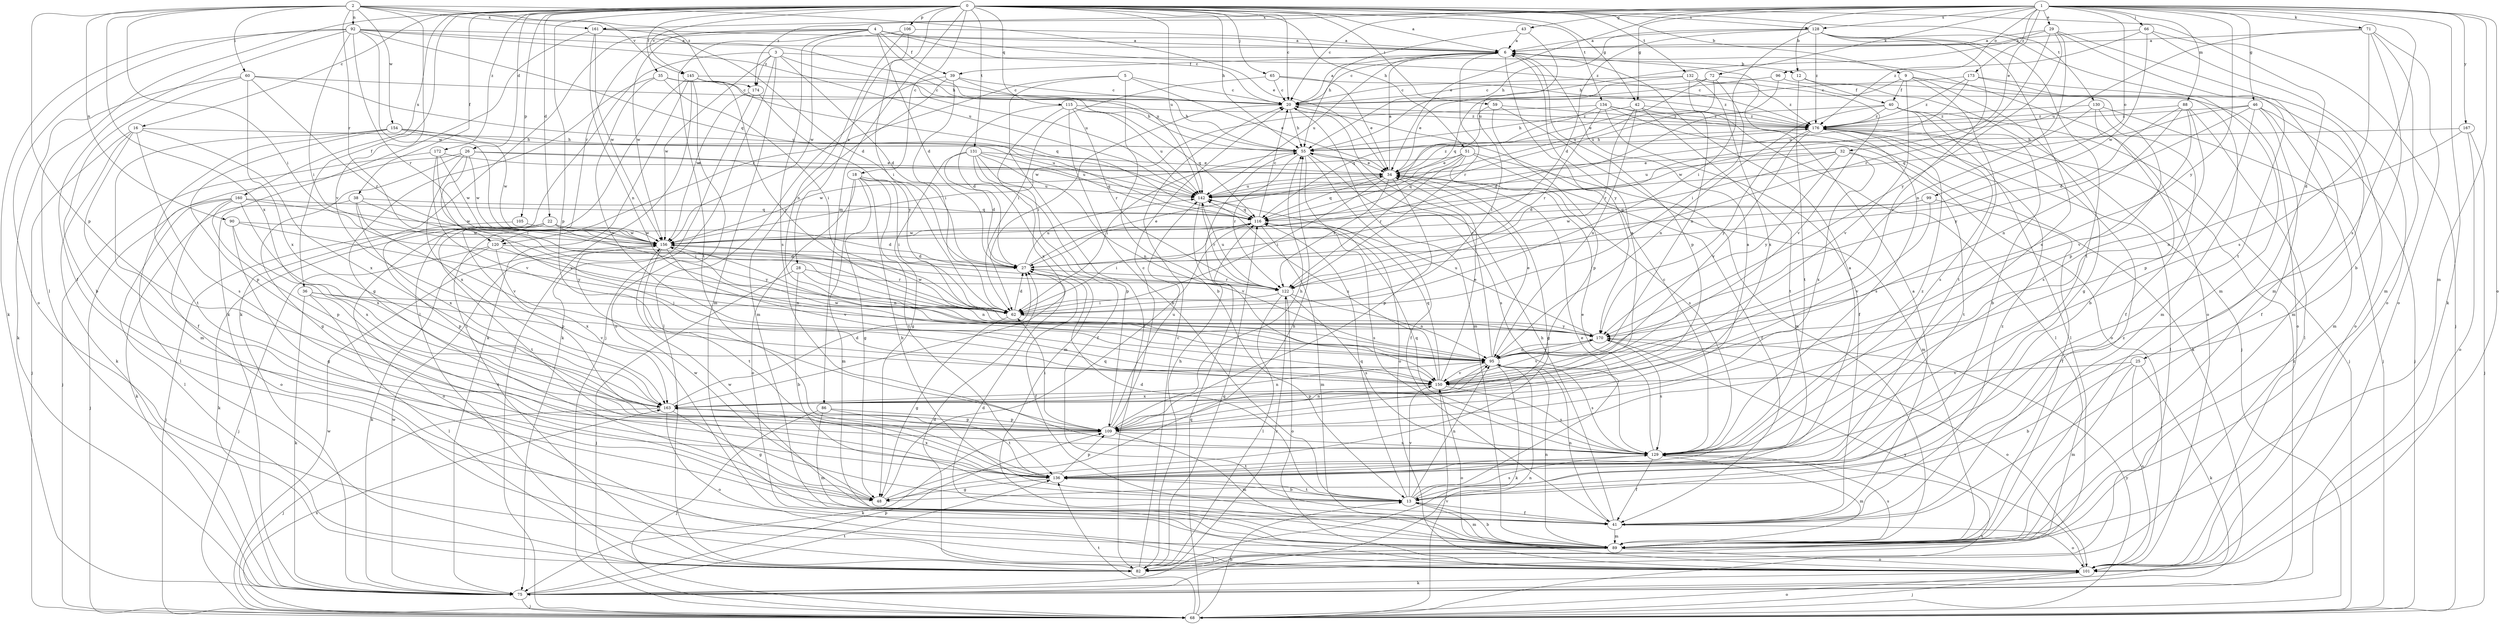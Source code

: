 strict digraph  {
0;
1;
2;
3;
4;
5;
6;
9;
12;
13;
16;
18;
20;
22;
25;
26;
27;
28;
29;
32;
34;
35;
36;
38;
39;
40;
41;
42;
43;
46;
48;
51;
55;
59;
60;
62;
65;
66;
68;
71;
72;
75;
82;
86;
88;
89;
90;
92;
95;
96;
99;
101;
105;
106;
109;
115;
116;
120;
122;
128;
129;
130;
131;
132;
134;
136;
142;
145;
150;
154;
156;
160;
161;
163;
167;
170;
172;
173;
174;
176;
0 -> 6  [label=a];
0 -> 9  [label=b];
0 -> 16  [label=c];
0 -> 18  [label=c];
0 -> 20  [label=c];
0 -> 22  [label=d];
0 -> 25  [label=d];
0 -> 26  [label=d];
0 -> 28  [label=e];
0 -> 35  [label=f];
0 -> 36  [label=f];
0 -> 38  [label=f];
0 -> 42  [label=g];
0 -> 51  [label=h];
0 -> 55  [label=h];
0 -> 59  [label=i];
0 -> 65  [label=j];
0 -> 82  [label=l];
0 -> 86  [label=m];
0 -> 105  [label=p];
0 -> 106  [label=p];
0 -> 109  [label=p];
0 -> 115  [label=q];
0 -> 128  [label=s];
0 -> 130  [label=t];
0 -> 131  [label=t];
0 -> 132  [label=t];
0 -> 134  [label=t];
0 -> 142  [label=u];
0 -> 145  [label=v];
0 -> 160  [label=x];
0 -> 172  [label=z];
1 -> 12  [label=b];
1 -> 20  [label=c];
1 -> 29  [label=e];
1 -> 32  [label=e];
1 -> 34  [label=e];
1 -> 42  [label=g];
1 -> 43  [label=g];
1 -> 46  [label=g];
1 -> 66  [label=j];
1 -> 71  [label=k];
1 -> 72  [label=k];
1 -> 75  [label=k];
1 -> 88  [label=m];
1 -> 89  [label=m];
1 -> 96  [label=o];
1 -> 99  [label=o];
1 -> 101  [label=o];
1 -> 128  [label=s];
1 -> 129  [label=s];
1 -> 161  [label=x];
1 -> 167  [label=y];
1 -> 170  [label=y];
1 -> 173  [label=z];
1 -> 174  [label=z];
2 -> 34  [label=e];
2 -> 60  [label=i];
2 -> 62  [label=i];
2 -> 90  [label=n];
2 -> 92  [label=n];
2 -> 109  [label=p];
2 -> 120  [label=r];
2 -> 145  [label=v];
2 -> 150  [label=v];
2 -> 154  [label=w];
2 -> 161  [label=x];
2 -> 163  [label=x];
2 -> 174  [label=z];
3 -> 12  [label=b];
3 -> 27  [label=d];
3 -> 68  [label=j];
3 -> 82  [label=l];
3 -> 89  [label=m];
3 -> 142  [label=u];
3 -> 156  [label=w];
3 -> 174  [label=z];
4 -> 6  [label=a];
4 -> 20  [label=c];
4 -> 27  [label=d];
4 -> 39  [label=f];
4 -> 75  [label=k];
4 -> 120  [label=r];
4 -> 129  [label=s];
4 -> 136  [label=t];
4 -> 142  [label=u];
4 -> 156  [label=w];
4 -> 176  [label=z];
5 -> 13  [label=b];
5 -> 20  [label=c];
5 -> 34  [label=e];
5 -> 82  [label=l];
5 -> 120  [label=r];
6 -> 20  [label=c];
6 -> 39  [label=f];
6 -> 101  [label=o];
6 -> 109  [label=p];
6 -> 122  [label=r];
6 -> 142  [label=u];
6 -> 170  [label=y];
9 -> 40  [label=f];
9 -> 48  [label=g];
9 -> 89  [label=m];
9 -> 116  [label=q];
9 -> 136  [label=t];
9 -> 150  [label=v];
12 -> 40  [label=f];
12 -> 68  [label=j];
12 -> 136  [label=t];
13 -> 27  [label=d];
13 -> 34  [label=e];
13 -> 41  [label=f];
13 -> 89  [label=m];
13 -> 95  [label=n];
13 -> 116  [label=q];
13 -> 129  [label=s];
13 -> 136  [label=t];
13 -> 150  [label=v];
16 -> 55  [label=h];
16 -> 68  [label=j];
16 -> 75  [label=k];
16 -> 89  [label=m];
16 -> 129  [label=s];
16 -> 163  [label=x];
18 -> 13  [label=b];
18 -> 48  [label=g];
18 -> 62  [label=i];
18 -> 89  [label=m];
18 -> 101  [label=o];
18 -> 136  [label=t];
18 -> 142  [label=u];
20 -> 6  [label=a];
20 -> 55  [label=h];
20 -> 62  [label=i];
20 -> 89  [label=m];
20 -> 176  [label=z];
22 -> 27  [label=d];
22 -> 68  [label=j];
22 -> 75  [label=k];
22 -> 101  [label=o];
22 -> 109  [label=p];
22 -> 136  [label=t];
22 -> 156  [label=w];
22 -> 170  [label=y];
25 -> 13  [label=b];
25 -> 75  [label=k];
25 -> 89  [label=m];
25 -> 101  [label=o];
25 -> 150  [label=v];
26 -> 34  [label=e];
26 -> 48  [label=g];
26 -> 82  [label=l];
26 -> 142  [label=u];
26 -> 150  [label=v];
26 -> 156  [label=w];
26 -> 163  [label=x];
27 -> 34  [label=e];
27 -> 41  [label=f];
27 -> 122  [label=r];
27 -> 142  [label=u];
28 -> 13  [label=b];
28 -> 68  [label=j];
28 -> 95  [label=n];
28 -> 122  [label=r];
29 -> 6  [label=a];
29 -> 55  [label=h];
29 -> 89  [label=m];
29 -> 95  [label=n];
29 -> 122  [label=r];
29 -> 136  [label=t];
29 -> 170  [label=y];
32 -> 27  [label=d];
32 -> 34  [label=e];
32 -> 136  [label=t];
32 -> 142  [label=u];
32 -> 163  [label=x];
32 -> 170  [label=y];
34 -> 6  [label=a];
34 -> 48  [label=g];
34 -> 62  [label=i];
34 -> 109  [label=p];
34 -> 116  [label=q];
34 -> 122  [label=r];
34 -> 142  [label=u];
34 -> 176  [label=z];
35 -> 20  [label=c];
35 -> 48  [label=g];
35 -> 55  [label=h];
35 -> 62  [label=i];
35 -> 150  [label=v];
36 -> 62  [label=i];
36 -> 75  [label=k];
36 -> 82  [label=l];
36 -> 136  [label=t];
36 -> 150  [label=v];
38 -> 62  [label=i];
38 -> 75  [label=k];
38 -> 116  [label=q];
38 -> 150  [label=v];
38 -> 163  [label=x];
39 -> 20  [label=c];
39 -> 55  [label=h];
39 -> 62  [label=i];
39 -> 82  [label=l];
39 -> 89  [label=m];
40 -> 13  [label=b];
40 -> 27  [label=d];
40 -> 68  [label=j];
40 -> 82  [label=l];
40 -> 95  [label=n];
40 -> 129  [label=s];
40 -> 176  [label=z];
41 -> 6  [label=a];
41 -> 55  [label=h];
41 -> 89  [label=m];
41 -> 95  [label=n];
41 -> 101  [label=o];
41 -> 156  [label=w];
41 -> 176  [label=z];
42 -> 55  [label=h];
42 -> 82  [label=l];
42 -> 95  [label=n];
42 -> 122  [label=r];
42 -> 136  [label=t];
42 -> 176  [label=z];
43 -> 6  [label=a];
43 -> 55  [label=h];
43 -> 142  [label=u];
46 -> 41  [label=f];
46 -> 68  [label=j];
46 -> 89  [label=m];
46 -> 109  [label=p];
46 -> 116  [label=q];
46 -> 170  [label=y];
46 -> 176  [label=z];
48 -> 55  [label=h];
48 -> 116  [label=q];
48 -> 156  [label=w];
51 -> 34  [label=e];
51 -> 41  [label=f];
51 -> 89  [label=m];
51 -> 116  [label=q];
51 -> 122  [label=r];
51 -> 129  [label=s];
51 -> 156  [label=w];
55 -> 34  [label=e];
55 -> 41  [label=f];
55 -> 62  [label=i];
55 -> 101  [label=o];
55 -> 122  [label=r];
55 -> 129  [label=s];
59 -> 62  [label=i];
59 -> 89  [label=m];
59 -> 109  [label=p];
59 -> 176  [label=z];
60 -> 13  [label=b];
60 -> 20  [label=c];
60 -> 75  [label=k];
60 -> 122  [label=r];
60 -> 142  [label=u];
60 -> 163  [label=x];
62 -> 27  [label=d];
62 -> 48  [label=g];
62 -> 156  [label=w];
62 -> 170  [label=y];
65 -> 20  [label=c];
65 -> 34  [label=e];
65 -> 62  [label=i];
65 -> 176  [label=z];
66 -> 6  [label=a];
66 -> 68  [label=j];
66 -> 101  [label=o];
66 -> 156  [label=w];
66 -> 176  [label=z];
68 -> 13  [label=b];
68 -> 101  [label=o];
68 -> 116  [label=q];
68 -> 129  [label=s];
68 -> 136  [label=t];
68 -> 150  [label=v];
68 -> 156  [label=w];
68 -> 163  [label=x];
68 -> 170  [label=y];
71 -> 6  [label=a];
71 -> 13  [label=b];
71 -> 89  [label=m];
71 -> 101  [label=o];
71 -> 129  [label=s];
71 -> 142  [label=u];
72 -> 20  [label=c];
72 -> 34  [label=e];
72 -> 62  [label=i];
72 -> 101  [label=o];
72 -> 142  [label=u];
75 -> 68  [label=j];
75 -> 95  [label=n];
75 -> 109  [label=p];
75 -> 136  [label=t];
75 -> 156  [label=w];
75 -> 176  [label=z];
82 -> 20  [label=c];
82 -> 27  [label=d];
82 -> 55  [label=h];
82 -> 116  [label=q];
82 -> 122  [label=r];
86 -> 68  [label=j];
86 -> 89  [label=m];
86 -> 109  [label=p];
86 -> 136  [label=t];
88 -> 27  [label=d];
88 -> 82  [label=l];
88 -> 95  [label=n];
88 -> 129  [label=s];
88 -> 150  [label=v];
88 -> 176  [label=z];
89 -> 13  [label=b];
89 -> 27  [label=d];
89 -> 82  [label=l];
89 -> 95  [label=n];
89 -> 101  [label=o];
89 -> 129  [label=s];
89 -> 176  [label=z];
90 -> 48  [label=g];
90 -> 156  [label=w];
90 -> 163  [label=x];
90 -> 170  [label=y];
92 -> 6  [label=a];
92 -> 41  [label=f];
92 -> 55  [label=h];
92 -> 62  [label=i];
92 -> 75  [label=k];
92 -> 101  [label=o];
92 -> 116  [label=q];
92 -> 122  [label=r];
92 -> 142  [label=u];
92 -> 156  [label=w];
95 -> 20  [label=c];
95 -> 34  [label=e];
95 -> 75  [label=k];
95 -> 109  [label=p];
95 -> 129  [label=s];
95 -> 150  [label=v];
95 -> 156  [label=w];
95 -> 170  [label=y];
96 -> 20  [label=c];
96 -> 109  [label=p];
96 -> 142  [label=u];
99 -> 41  [label=f];
99 -> 116  [label=q];
99 -> 150  [label=v];
99 -> 156  [label=w];
101 -> 68  [label=j];
101 -> 75  [label=k];
101 -> 170  [label=y];
105 -> 109  [label=p];
105 -> 156  [label=w];
106 -> 6  [label=a];
106 -> 62  [label=i];
106 -> 95  [label=n];
106 -> 156  [label=w];
109 -> 6  [label=a];
109 -> 20  [label=c];
109 -> 55  [label=h];
109 -> 62  [label=i];
109 -> 75  [label=k];
109 -> 89  [label=m];
109 -> 95  [label=n];
109 -> 129  [label=s];
109 -> 142  [label=u];
115 -> 13  [label=b];
115 -> 27  [label=d];
115 -> 116  [label=q];
115 -> 122  [label=r];
115 -> 142  [label=u];
115 -> 163  [label=x];
115 -> 176  [label=z];
116 -> 20  [label=c];
116 -> 62  [label=i];
116 -> 89  [label=m];
116 -> 129  [label=s];
116 -> 156  [label=w];
120 -> 27  [label=d];
120 -> 68  [label=j];
120 -> 75  [label=k];
120 -> 95  [label=n];
120 -> 163  [label=x];
122 -> 62  [label=i];
122 -> 82  [label=l];
122 -> 95  [label=n];
122 -> 101  [label=o];
122 -> 129  [label=s];
122 -> 142  [label=u];
128 -> 6  [label=a];
128 -> 27  [label=d];
128 -> 55  [label=h];
128 -> 62  [label=i];
128 -> 89  [label=m];
128 -> 129  [label=s];
128 -> 136  [label=t];
128 -> 150  [label=v];
128 -> 176  [label=z];
129 -> 20  [label=c];
129 -> 34  [label=e];
129 -> 41  [label=f];
129 -> 89  [label=m];
129 -> 116  [label=q];
129 -> 136  [label=t];
129 -> 176  [label=z];
130 -> 13  [label=b];
130 -> 41  [label=f];
130 -> 68  [label=j];
130 -> 156  [label=w];
130 -> 176  [label=z];
131 -> 27  [label=d];
131 -> 34  [label=e];
131 -> 41  [label=f];
131 -> 48  [label=g];
131 -> 89  [label=m];
131 -> 95  [label=n];
131 -> 109  [label=p];
131 -> 116  [label=q];
132 -> 20  [label=c];
132 -> 34  [label=e];
132 -> 95  [label=n];
132 -> 150  [label=v];
132 -> 163  [label=x];
132 -> 176  [label=z];
134 -> 41  [label=f];
134 -> 75  [label=k];
134 -> 101  [label=o];
134 -> 116  [label=q];
134 -> 122  [label=r];
134 -> 156  [label=w];
134 -> 176  [label=z];
136 -> 6  [label=a];
136 -> 13  [label=b];
136 -> 48  [label=g];
136 -> 109  [label=p];
136 -> 163  [label=x];
142 -> 116  [label=q];
142 -> 122  [label=r];
142 -> 150  [label=v];
145 -> 20  [label=c];
145 -> 68  [label=j];
145 -> 75  [label=k];
145 -> 82  [label=l];
145 -> 101  [label=o];
145 -> 116  [label=q];
145 -> 170  [label=y];
150 -> 34  [label=e];
150 -> 101  [label=o];
150 -> 116  [label=q];
150 -> 129  [label=s];
150 -> 142  [label=u];
150 -> 163  [label=x];
154 -> 41  [label=f];
154 -> 55  [label=h];
154 -> 109  [label=p];
154 -> 136  [label=t];
154 -> 142  [label=u];
154 -> 156  [label=w];
156 -> 27  [label=d];
156 -> 95  [label=n];
156 -> 136  [label=t];
156 -> 150  [label=v];
160 -> 68  [label=j];
160 -> 82  [label=l];
160 -> 101  [label=o];
160 -> 109  [label=p];
160 -> 116  [label=q];
160 -> 156  [label=w];
160 -> 163  [label=x];
161 -> 6  [label=a];
161 -> 27  [label=d];
161 -> 75  [label=k];
161 -> 95  [label=n];
161 -> 156  [label=w];
163 -> 6  [label=a];
163 -> 27  [label=d];
163 -> 48  [label=g];
163 -> 68  [label=j];
163 -> 95  [label=n];
163 -> 101  [label=o];
163 -> 109  [label=p];
167 -> 55  [label=h];
167 -> 68  [label=j];
167 -> 95  [label=n];
167 -> 101  [label=o];
170 -> 95  [label=n];
170 -> 101  [label=o];
170 -> 129  [label=s];
170 -> 142  [label=u];
170 -> 150  [label=v];
172 -> 34  [label=e];
172 -> 62  [label=i];
172 -> 68  [label=j];
172 -> 150  [label=v];
172 -> 156  [label=w];
173 -> 20  [label=c];
173 -> 89  [label=m];
173 -> 101  [label=o];
173 -> 142  [label=u];
173 -> 176  [label=z];
174 -> 75  [label=k];
174 -> 156  [label=w];
174 -> 170  [label=y];
176 -> 55  [label=h];
176 -> 82  [label=l];
176 -> 129  [label=s];
176 -> 150  [label=v];
176 -> 170  [label=y];
}

